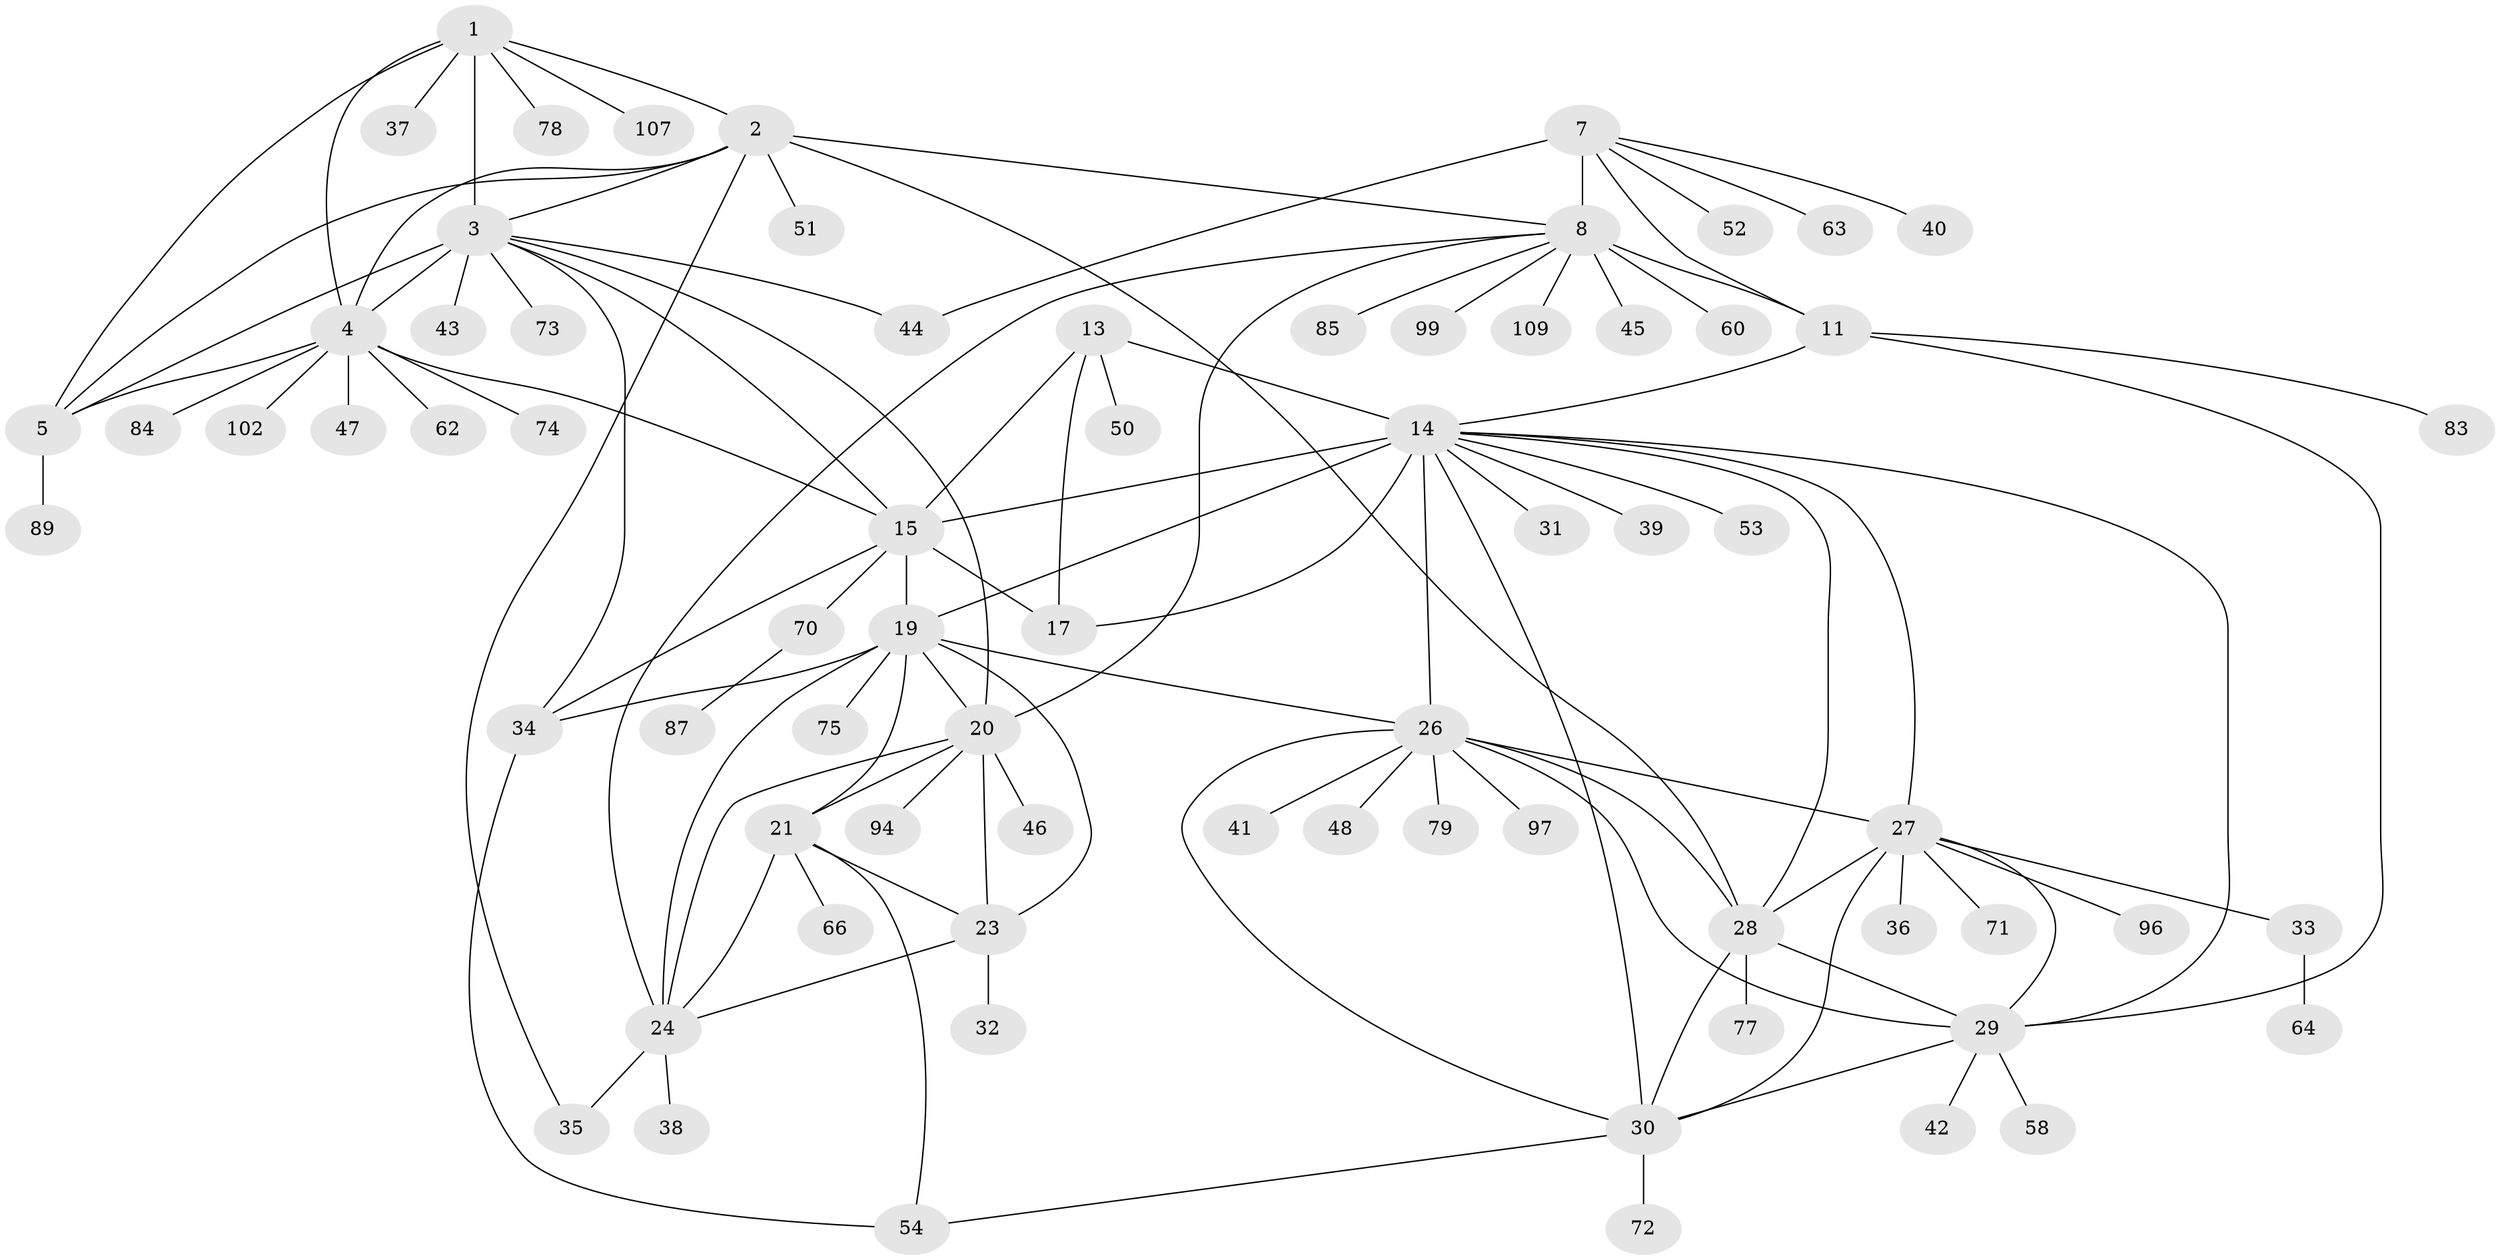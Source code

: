 // original degree distribution, {8: 0.04132231404958678, 9: 0.049586776859504134, 11: 0.03305785123966942, 6: 0.03305785123966942, 7: 0.05785123966942149, 5: 0.01652892561983471, 12: 0.008264462809917356, 10: 0.01652892561983471, 1: 0.5537190082644629, 2: 0.15702479338842976, 3: 0.01652892561983471, 4: 0.01652892561983471}
// Generated by graph-tools (version 1.1) at 2025/19/03/04/25 18:19:36]
// undirected, 72 vertices, 112 edges
graph export_dot {
graph [start="1"]
  node [color=gray90,style=filled];
  1;
  2;
  3 [super="+6"];
  4;
  5;
  7 [super="+61+98+10"];
  8 [super="+9+121+12"];
  11;
  13;
  14 [super="+65+25+16"];
  15 [super="+18+92"];
  17 [super="+110+116"];
  19 [super="+67+57+22+117+104"];
  20;
  21;
  23;
  24;
  26;
  27;
  28;
  29;
  30;
  31;
  32;
  33;
  34 [super="+59"];
  35;
  36;
  37;
  38 [super="+118"];
  39;
  40;
  41;
  42 [super="+81"];
  43;
  44 [super="+82"];
  45;
  46;
  47;
  48;
  50;
  51;
  52 [super="+100+120+111"];
  53 [super="+68"];
  54 [super="+101"];
  58;
  60;
  62;
  63;
  64;
  66 [super="+106"];
  70;
  71;
  72;
  73;
  74;
  75;
  77;
  78;
  79 [super="+113"];
  83;
  84 [super="+112"];
  85;
  87;
  89;
  94;
  96;
  97 [super="+103"];
  99;
  102;
  107;
  109;
  1 -- 2;
  1 -- 3 [weight=2];
  1 -- 4;
  1 -- 5;
  1 -- 37;
  1 -- 78;
  1 -- 107;
  2 -- 3 [weight=2];
  2 -- 4;
  2 -- 5;
  2 -- 28;
  2 -- 35;
  2 -- 51;
  2 -- 8;
  3 -- 4 [weight=2];
  3 -- 5 [weight=2];
  3 -- 43;
  3 -- 44;
  3 -- 15;
  3 -- 34;
  3 -- 20;
  3 -- 73;
  4 -- 5;
  4 -- 47;
  4 -- 62;
  4 -- 74;
  4 -- 84;
  4 -- 102;
  4 -- 15;
  5 -- 89;
  7 -- 8 [weight=6];
  7 -- 11 [weight=2];
  7 -- 40;
  7 -- 44;
  7 -- 52;
  7 -- 63;
  8 -- 11 [weight=3];
  8 -- 60;
  8 -- 99;
  8 -- 45;
  8 -- 109;
  8 -- 85;
  8 -- 20;
  8 -- 24;
  11 -- 29;
  11 -- 83;
  11 -- 14 [weight=2];
  13 -- 14 [weight=2];
  13 -- 15 [weight=2];
  13 -- 17;
  13 -- 50;
  14 -- 15 [weight=4];
  14 -- 17 [weight=2];
  14 -- 39;
  14 -- 53;
  14 -- 30;
  14 -- 26;
  14 -- 27;
  14 -- 28;
  14 -- 29;
  14 -- 19;
  14 -- 31;
  15 -- 17 [weight=2];
  15 -- 34;
  15 -- 70;
  15 -- 19;
  19 -- 20 [weight=2];
  19 -- 21 [weight=2];
  19 -- 23 [weight=2];
  19 -- 24 [weight=2];
  19 -- 26;
  19 -- 34;
  19 -- 75;
  20 -- 21;
  20 -- 23;
  20 -- 24;
  20 -- 46;
  20 -- 94;
  21 -- 23;
  21 -- 24;
  21 -- 66;
  21 -- 54;
  23 -- 24;
  23 -- 32;
  24 -- 35;
  24 -- 38;
  26 -- 27;
  26 -- 28;
  26 -- 29;
  26 -- 30;
  26 -- 41;
  26 -- 48;
  26 -- 79;
  26 -- 97;
  27 -- 28;
  27 -- 29;
  27 -- 30;
  27 -- 33;
  27 -- 36;
  27 -- 71;
  27 -- 96;
  28 -- 29;
  28 -- 30;
  28 -- 77;
  29 -- 30;
  29 -- 42;
  29 -- 58;
  30 -- 54;
  30 -- 72;
  33 -- 64;
  34 -- 54;
  70 -- 87;
}
